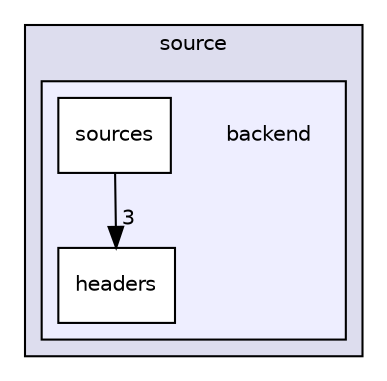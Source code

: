 digraph "source/backend" {
  compound=true
  node [ fontsize="10", fontname="Helvetica"];
  edge [ labelfontsize="10", labelfontname="Helvetica"];
  subgraph clusterdir_b2f33c71d4aa5e7af42a1ca61ff5af1b {
    graph [ bgcolor="#ddddee", pencolor="black", label="source" fontname="Helvetica", fontsize="10", URL="dir_b2f33c71d4aa5e7af42a1ca61ff5af1b.html"]
  subgraph clusterdir_ef7df1fa36d382fb267f3982db7163f7 {
    graph [ bgcolor="#eeeeff", pencolor="black", label="" URL="dir_ef7df1fa36d382fb267f3982db7163f7.html"];
    dir_ef7df1fa36d382fb267f3982db7163f7 [shape=plaintext label="backend"];
  dir_a912ffde6f6ee3ee6c35a00f60c6a76f [shape=box label="headers" fillcolor="white" style="filled" URL="dir_a912ffde6f6ee3ee6c35a00f60c6a76f.html"];
  dir_9092f70517b5afd26b3f0bfbab2f2ec1 [shape=box label="sources" fillcolor="white" style="filled" URL="dir_9092f70517b5afd26b3f0bfbab2f2ec1.html"];
  }
  }
  dir_9092f70517b5afd26b3f0bfbab2f2ec1->dir_a912ffde6f6ee3ee6c35a00f60c6a76f [headlabel="3", labeldistance=1.5 headhref="dir_000003_000002.html"];
}
